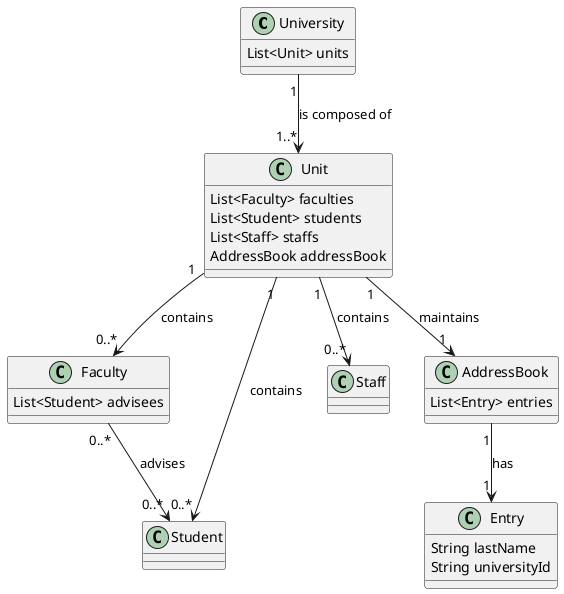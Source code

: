 @startuml

class University {
    List<Unit> units
}

class Unit {
    List<Faculty> faculties
    List<Student> students
    List<Staff> staffs
    AddressBook addressBook
}

class Faculty {
    List<Student> advisees
}

class Student

class Staff

class AddressBook {
    List<Entry> entries
}

class Entry {
    String lastName
    String universityId
}

University "1" --> "1..*" Unit : is composed of
Unit "1" --> "0..*" Faculty : contains
Unit "1" --> "0..*" Student : contains
Unit "1" --> "0..*" Staff : contains
Unit "1" --> "1" AddressBook : maintains
AddressBook "1" --> "1" Entry : has
Faculty "0..*" --> "0..*" Student : advises

@enduml
